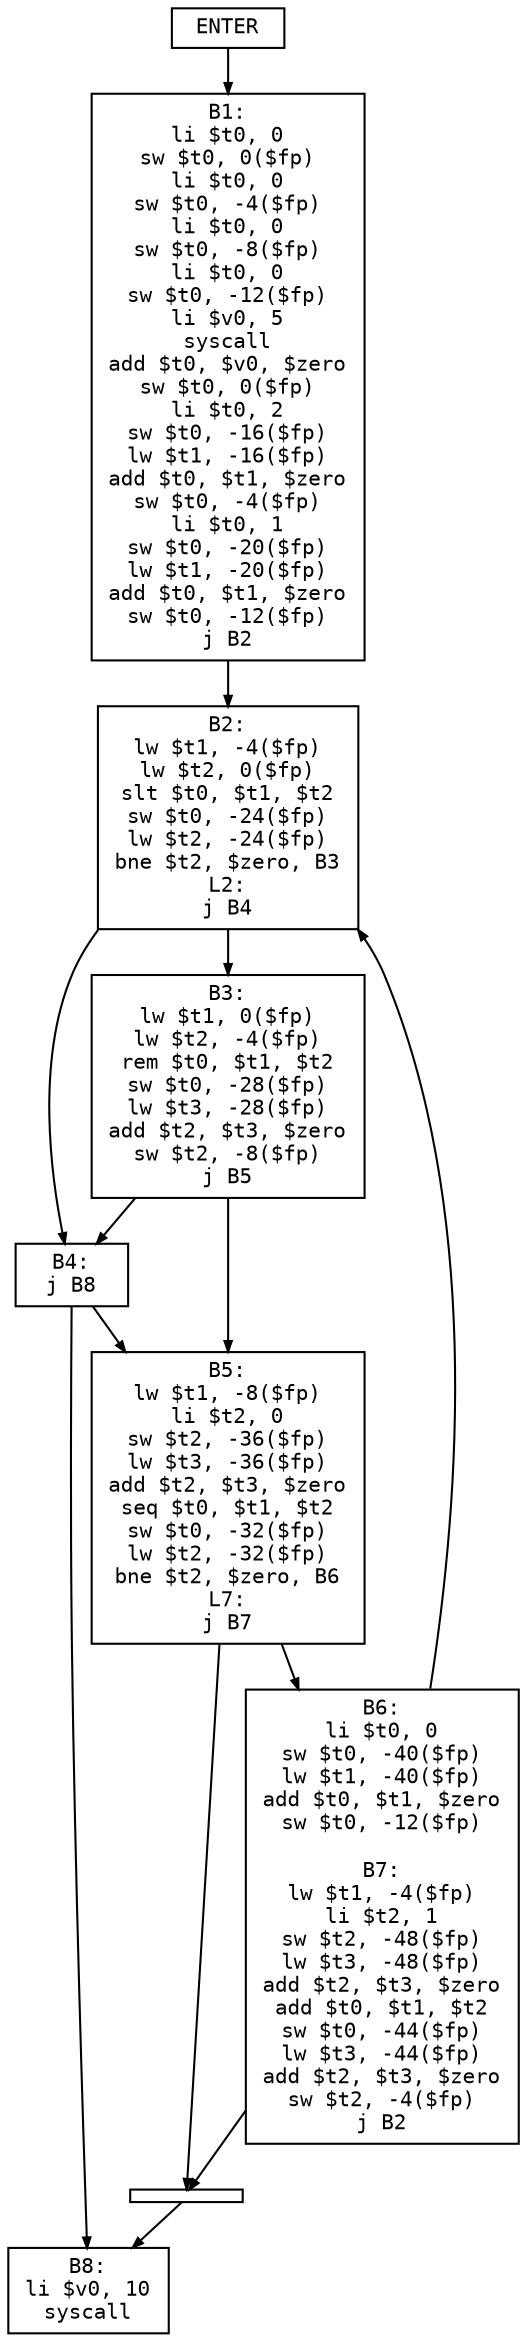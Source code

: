 digraph astgraph {
  node [shape=box, style = filled, fillcolor="white", fontsize=10, fontname="Courier", height=.09];
  ranksep=.3;
  edge [arrowsize=.5]
  node0 [label="ENTER"]
  node0 -> node1
  node1 [label="B1:
li $t0, 0
sw $t0, 0($fp)
li $t0, 0
sw $t0, -4($fp)
li $t0, 0
sw $t0, -8($fp)
li $t0, 0
sw $t0, -12($fp)
li $v0, 5
syscall
add $t0, $v0, $zero
sw $t0, 0($fp)
li $t0, 2
sw $t0, -16($fp)
lw $t1, -16($fp)
add $t0, $t1, $zero
sw $t0, -4($fp)
li $t0, 1
sw $t0, -20($fp)
lw $t1, -20($fp)
add $t0, $t1, $zero
sw $t0, -12($fp)
j B2
"]
  node1 -> node2
  node2 [label="B2:
lw $t1, -4($fp)
lw $t2, 0($fp)
slt $t0, $t1, $t2
sw $t0, -24($fp)
lw $t2, -24($fp)
bne $t2, $zero, B3
L2:
j B4
"]
  node2 -> node3
  node2 -> node4
  node3 [label="B3:
lw $t1, 0($fp)
lw $t2, -4($fp)
rem $t0, $t1, $t2
sw $t0, -28($fp)
lw $t3, -28($fp)
add $t2, $t3, $zero
sw $t2, -8($fp)
j B5
"]
  node3 -> node4
  node3 -> node5
  node4 [label="B4:
j B8
"]
  node4 -> node5
  node4 -> node8
  node5 [label="B5:
lw $t1, -8($fp)
li $t2, 0
sw $t2, -36($fp)
lw $t3, -36($fp)
add $t2, $t3, $zero
seq $t0, $t1, $t2
sw $t0, -32($fp)
lw $t2, -32($fp)
bne $t2, $zero, B6
L7:
j B7
"]
  node5 -> node6
  node5 -> node7
  node6 [label="B6:
li $t0, 0
sw $t0, -40($fp)
lw $t1, -40($fp)
add $t0, $t1, $zero
sw $t0, -12($fp)

B7:
lw $t1, -4($fp)
li $t2, 1
sw $t2, -48($fp)
lw $t3, -48($fp)
add $t2, $t3, $zero
add $t0, $t1, $t2
sw $t0, -44($fp)
lw $t3, -44($fp)
add $t2, $t3, $zero
sw $t2, -4($fp)
j B2
"]
  node6 -> node7
  node6 -> node2
  node7 [label=""]
  node7 -> node8
  node8 [label="B8:
li $v0, 10
syscall"]
}